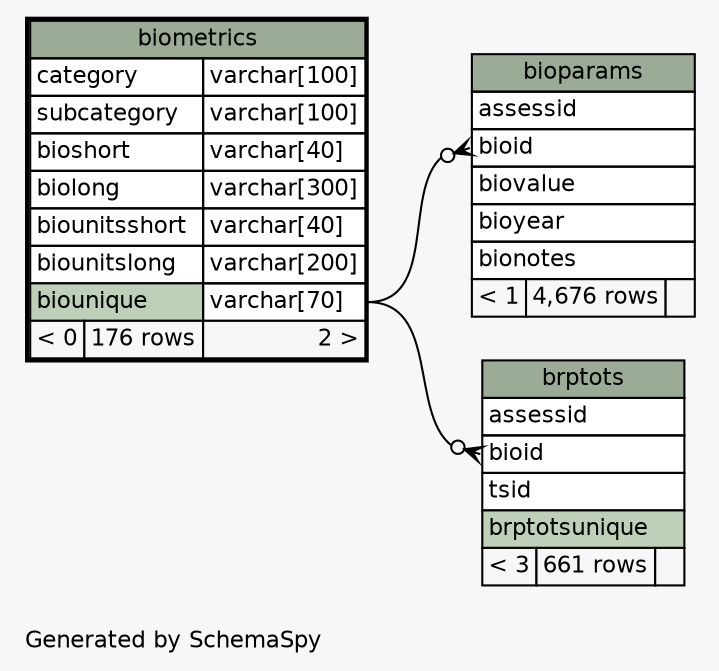 // dot 2.28.0 on Mac OS X 10.6.8
// SchemaSpy rev 590
digraph "oneDegreeRelationshipsDiagram" {
  graph [
    rankdir="RL"
    bgcolor="#f7f7f7"
    label="\nGenerated by SchemaSpy"
    labeljust="l"
    nodesep="0.18"
    ranksep="0.46"
    fontname="Helvetica"
    fontsize="11"
  ];
  node [
    fontname="Helvetica"
    fontsize="11"
    shape="plaintext"
  ];
  edge [
    arrowsize="0.8"
  ];
  "bioparams":"bioid":w -> "biometrics":"biounique.type":e [arrowhead=none dir=back arrowtail=crowodot];
  "brptots":"bioid":w -> "biometrics":"biounique.type":e [arrowhead=none dir=back arrowtail=crowodot];
  "biometrics" [
    label=<
    <TABLE BORDER="2" CELLBORDER="1" CELLSPACING="0" BGCOLOR="#ffffff">
      <TR><TD COLSPAN="3" BGCOLOR="#9bab96" ALIGN="CENTER">biometrics</TD></TR>
      <TR><TD PORT="category" COLSPAN="2" ALIGN="LEFT">category</TD><TD PORT="category.type" ALIGN="LEFT">varchar[100]</TD></TR>
      <TR><TD PORT="subcategory" COLSPAN="2" ALIGN="LEFT">subcategory</TD><TD PORT="subcategory.type" ALIGN="LEFT">varchar[100]</TD></TR>
      <TR><TD PORT="bioshort" COLSPAN="2" ALIGN="LEFT">bioshort</TD><TD PORT="bioshort.type" ALIGN="LEFT">varchar[40]</TD></TR>
      <TR><TD PORT="biolong" COLSPAN="2" ALIGN="LEFT">biolong</TD><TD PORT="biolong.type" ALIGN="LEFT">varchar[300]</TD></TR>
      <TR><TD PORT="biounitsshort" COLSPAN="2" ALIGN="LEFT">biounitsshort</TD><TD PORT="biounitsshort.type" ALIGN="LEFT">varchar[40]</TD></TR>
      <TR><TD PORT="biounitslong" COLSPAN="2" ALIGN="LEFT">biounitslong</TD><TD PORT="biounitslong.type" ALIGN="LEFT">varchar[200]</TD></TR>
      <TR><TD PORT="biounique" COLSPAN="2" BGCOLOR="#bed1b8" ALIGN="LEFT">biounique</TD><TD PORT="biounique.type" ALIGN="LEFT">varchar[70]</TD></TR>
      <TR><TD ALIGN="LEFT" BGCOLOR="#f7f7f7">&lt; 0</TD><TD ALIGN="RIGHT" BGCOLOR="#f7f7f7">176 rows</TD><TD ALIGN="RIGHT" BGCOLOR="#f7f7f7">2 &gt;</TD></TR>
    </TABLE>>
    URL="biometrics.html"
    tooltip="biometrics"
  ];
  "bioparams" [
    label=<
    <TABLE BORDER="0" CELLBORDER="1" CELLSPACING="0" BGCOLOR="#ffffff">
      <TR><TD COLSPAN="3" BGCOLOR="#9bab96" ALIGN="CENTER">bioparams</TD></TR>
      <TR><TD PORT="assessid" COLSPAN="3" ALIGN="LEFT">assessid</TD></TR>
      <TR><TD PORT="bioid" COLSPAN="3" ALIGN="LEFT">bioid</TD></TR>
      <TR><TD PORT="biovalue" COLSPAN="3" ALIGN="LEFT">biovalue</TD></TR>
      <TR><TD PORT="bioyear" COLSPAN="3" ALIGN="LEFT">bioyear</TD></TR>
      <TR><TD PORT="bionotes" COLSPAN="3" ALIGN="LEFT">bionotes</TD></TR>
      <TR><TD ALIGN="LEFT" BGCOLOR="#f7f7f7">&lt; 1</TD><TD ALIGN="RIGHT" BGCOLOR="#f7f7f7">4,676 rows</TD><TD ALIGN="RIGHT" BGCOLOR="#f7f7f7">  </TD></TR>
    </TABLE>>
    URL="bioparams.html"
    tooltip="bioparams"
  ];
  "brptots" [
    label=<
    <TABLE BORDER="0" CELLBORDER="1" CELLSPACING="0" BGCOLOR="#ffffff">
      <TR><TD COLSPAN="3" BGCOLOR="#9bab96" ALIGN="CENTER">brptots</TD></TR>
      <TR><TD PORT="assessid" COLSPAN="3" ALIGN="LEFT">assessid</TD></TR>
      <TR><TD PORT="bioid" COLSPAN="3" ALIGN="LEFT">bioid</TD></TR>
      <TR><TD PORT="tsid" COLSPAN="3" ALIGN="LEFT">tsid</TD></TR>
      <TR><TD PORT="brptotsunique" COLSPAN="3" BGCOLOR="#bed1b8" ALIGN="LEFT">brptotsunique</TD></TR>
      <TR><TD ALIGN="LEFT" BGCOLOR="#f7f7f7">&lt; 3</TD><TD ALIGN="RIGHT" BGCOLOR="#f7f7f7">661 rows</TD><TD ALIGN="RIGHT" BGCOLOR="#f7f7f7">  </TD></TR>
    </TABLE>>
    URL="brptots.html"
    tooltip="brptots"
  ];
}
